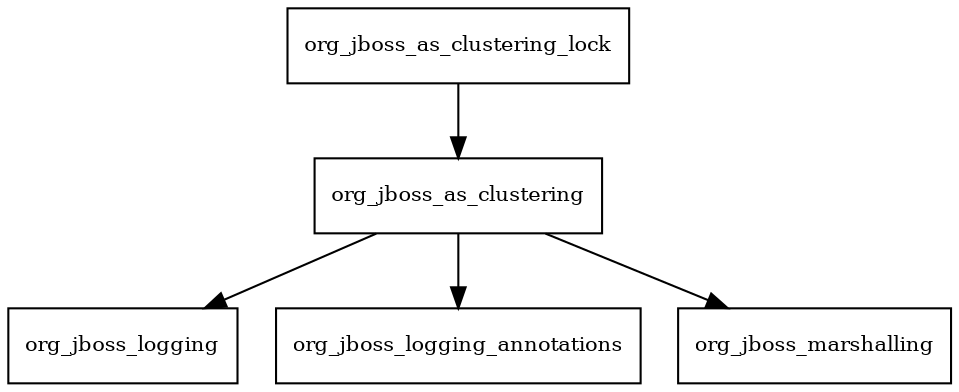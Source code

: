 digraph jboss_as_clustering_api_7_4_0_Final_redhat_19_package_dependencies {
  node [shape = box, fontsize=10.0];
  org_jboss_as_clustering -> org_jboss_logging;
  org_jboss_as_clustering -> org_jboss_logging_annotations;
  org_jboss_as_clustering -> org_jboss_marshalling;
  org_jboss_as_clustering_lock -> org_jboss_as_clustering;
}
